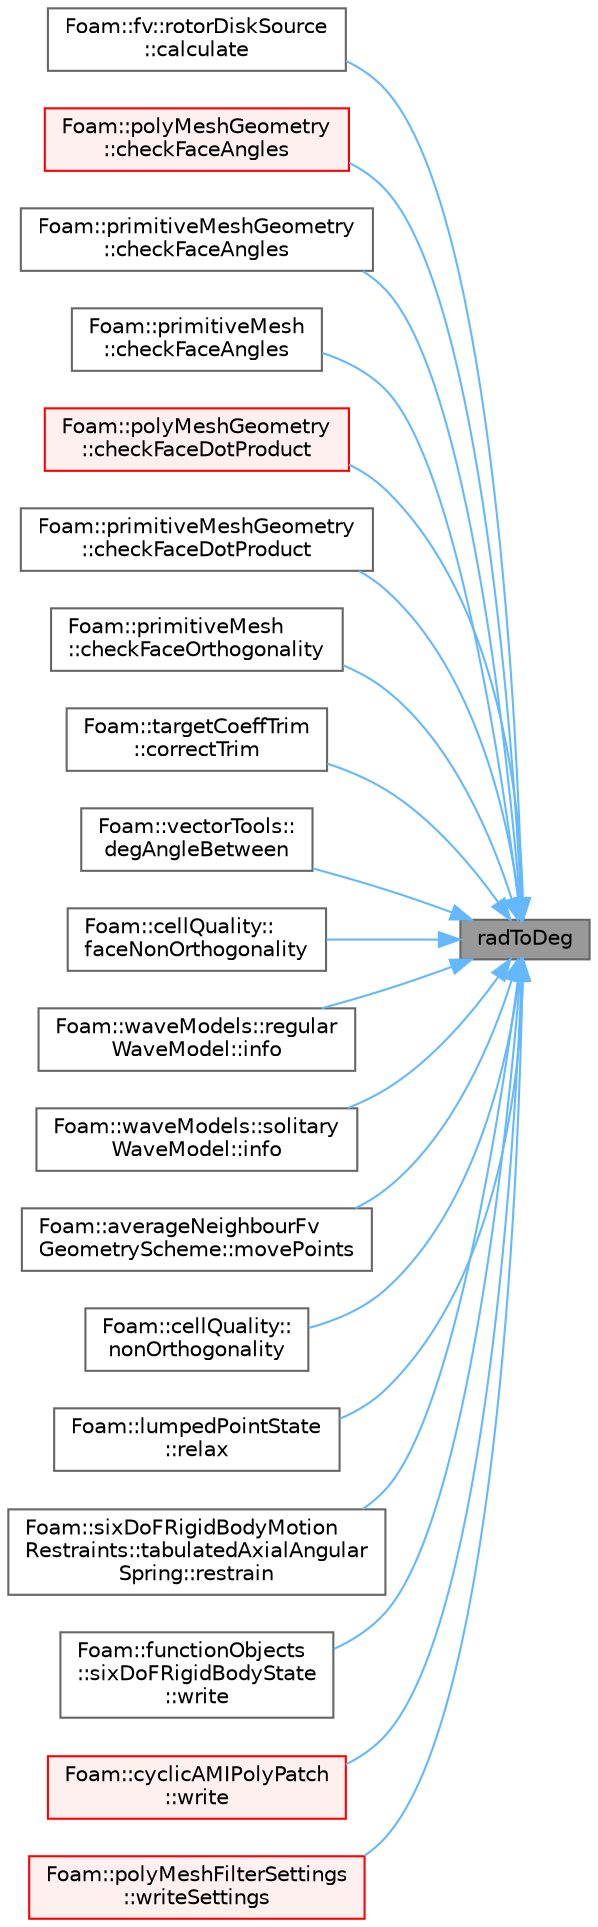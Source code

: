 digraph "radToDeg"
{
 // LATEX_PDF_SIZE
  bgcolor="transparent";
  edge [fontname=Helvetica,fontsize=10,labelfontname=Helvetica,labelfontsize=10];
  node [fontname=Helvetica,fontsize=10,shape=box,height=0.2,width=0.4];
  rankdir="RL";
  Node1 [id="Node000001",label="radToDeg",height=0.2,width=0.4,color="gray40", fillcolor="grey60", style="filled", fontcolor="black",tooltip=" "];
  Node1 -> Node2 [id="edge1_Node000001_Node000002",dir="back",color="steelblue1",style="solid",tooltip=" "];
  Node2 [id="Node000002",label="Foam::fv::rotorDiskSource\l::calculate",height=0.2,width=0.4,color="grey40", fillcolor="white", style="filled",URL="$classFoam_1_1fv_1_1rotorDiskSource.html#a0ef5630c93901e39867160ebad920cd6",tooltip=" "];
  Node1 -> Node3 [id="edge2_Node000001_Node000003",dir="back",color="steelblue1",style="solid",tooltip=" "];
  Node3 [id="Node000003",label="Foam::polyMeshGeometry\l::checkFaceAngles",height=0.2,width=0.4,color="red", fillcolor="#FFF0F0", style="filled",URL="$classFoam_1_1polyMeshGeometry.html#a54a9bc2a85ca197cef7b133c51ec94b4",tooltip=" "];
  Node1 -> Node5 [id="edge3_Node000001_Node000005",dir="back",color="steelblue1",style="solid",tooltip=" "];
  Node5 [id="Node000005",label="Foam::primitiveMeshGeometry\l::checkFaceAngles",height=0.2,width=0.4,color="grey40", fillcolor="white", style="filled",URL="$classFoam_1_1primitiveMeshGeometry.html#a1e53fa2de621f051c1777b67d71e354c",tooltip=" "];
  Node1 -> Node6 [id="edge4_Node000001_Node000006",dir="back",color="steelblue1",style="solid",tooltip=" "];
  Node6 [id="Node000006",label="Foam::primitiveMesh\l::checkFaceAngles",height=0.2,width=0.4,color="grey40", fillcolor="white", style="filled",URL="$classFoam_1_1primitiveMesh.html#a7c84c2f5ca3ec2f1703f5b19adec5096",tooltip=" "];
  Node1 -> Node7 [id="edge5_Node000001_Node000007",dir="back",color="steelblue1",style="solid",tooltip=" "];
  Node7 [id="Node000007",label="Foam::polyMeshGeometry\l::checkFaceDotProduct",height=0.2,width=0.4,color="red", fillcolor="#FFF0F0", style="filled",URL="$classFoam_1_1polyMeshGeometry.html#a5014e575335db939bc66eb2fe32ac48f",tooltip=" "];
  Node1 -> Node8 [id="edge6_Node000001_Node000008",dir="back",color="steelblue1",style="solid",tooltip=" "];
  Node8 [id="Node000008",label="Foam::primitiveMeshGeometry\l::checkFaceDotProduct",height=0.2,width=0.4,color="grey40", fillcolor="white", style="filled",URL="$classFoam_1_1primitiveMeshGeometry.html#abe689b0ea95babc2086677dec53f57f2",tooltip=" "];
  Node1 -> Node9 [id="edge7_Node000001_Node000009",dir="back",color="steelblue1",style="solid",tooltip=" "];
  Node9 [id="Node000009",label="Foam::primitiveMesh\l::checkFaceOrthogonality",height=0.2,width=0.4,color="grey40", fillcolor="white", style="filled",URL="$classFoam_1_1primitiveMesh.html#a0178c6dd85f4f59b812cb200aec5c065",tooltip=" "];
  Node1 -> Node10 [id="edge8_Node000001_Node000010",dir="back",color="steelblue1",style="solid",tooltip=" "];
  Node10 [id="Node000010",label="Foam::targetCoeffTrim\l::correctTrim",height=0.2,width=0.4,color="grey40", fillcolor="white", style="filled",URL="$classFoam_1_1targetCoeffTrim.html#ad37d5953b0d045bbcea4770e36fa384e",tooltip=" "];
  Node1 -> Node11 [id="edge9_Node000001_Node000011",dir="back",color="steelblue1",style="solid",tooltip=" "];
  Node11 [id="Node000011",label="Foam::vectorTools::\ldegAngleBetween",height=0.2,width=0.4,color="grey40", fillcolor="white", style="filled",URL="$namespaceFoam_1_1vectorTools.html#a3805e2486ee2e818f26ba6f20aa1ec15",tooltip=" "];
  Node1 -> Node12 [id="edge10_Node000001_Node000012",dir="back",color="steelblue1",style="solid",tooltip=" "];
  Node12 [id="Node000012",label="Foam::cellQuality::\lfaceNonOrthogonality",height=0.2,width=0.4,color="grey40", fillcolor="white", style="filled",URL="$classFoam_1_1cellQuality.html#a5cfba1efd6f55f84ad986bd3da1f9ac7",tooltip=" "];
  Node1 -> Node13 [id="edge11_Node000001_Node000013",dir="back",color="steelblue1",style="solid",tooltip=" "];
  Node13 [id="Node000013",label="Foam::waveModels::regular\lWaveModel::info",height=0.2,width=0.4,color="grey40", fillcolor="white", style="filled",URL="$classFoam_1_1waveModels_1_1regularWaveModel.html#a89318aa2ab2853dcdc58dc2481f6a2c1",tooltip=" "];
  Node1 -> Node14 [id="edge12_Node000001_Node000014",dir="back",color="steelblue1",style="solid",tooltip=" "];
  Node14 [id="Node000014",label="Foam::waveModels::solitary\lWaveModel::info",height=0.2,width=0.4,color="grey40", fillcolor="white", style="filled",URL="$classFoam_1_1waveModels_1_1solitaryWaveModel.html#a89318aa2ab2853dcdc58dc2481f6a2c1",tooltip=" "];
  Node1 -> Node15 [id="edge13_Node000001_Node000015",dir="back",color="steelblue1",style="solid",tooltip=" "];
  Node15 [id="Node000015",label="Foam::averageNeighbourFv\lGeometryScheme::movePoints",height=0.2,width=0.4,color="grey40", fillcolor="white", style="filled",URL="$classFoam_1_1averageNeighbourFvGeometryScheme.html#a6515a3b20e9603401422337166c347f2",tooltip=" "];
  Node1 -> Node16 [id="edge14_Node000001_Node000016",dir="back",color="steelblue1",style="solid",tooltip=" "];
  Node16 [id="Node000016",label="Foam::cellQuality::\lnonOrthogonality",height=0.2,width=0.4,color="grey40", fillcolor="white", style="filled",URL="$classFoam_1_1cellQuality.html#a08dfbd0c6f94b87d04ae6ef30275bae5",tooltip=" "];
  Node1 -> Node17 [id="edge15_Node000001_Node000017",dir="back",color="steelblue1",style="solid",tooltip=" "];
  Node17 [id="Node000017",label="Foam::lumpedPointState\l::relax",height=0.2,width=0.4,color="grey40", fillcolor="white", style="filled",URL="$classFoam_1_1lumpedPointState.html#a56e5a9d3d36b5e89bd81161cc0507776",tooltip=" "];
  Node1 -> Node18 [id="edge16_Node000001_Node000018",dir="back",color="steelblue1",style="solid",tooltip=" "];
  Node18 [id="Node000018",label="Foam::sixDoFRigidBodyMotion\lRestraints::tabulatedAxialAngular\lSpring::restrain",height=0.2,width=0.4,color="grey40", fillcolor="white", style="filled",URL="$classFoam_1_1sixDoFRigidBodyMotionRestraints_1_1tabulatedAxialAngularSpring.html#a5a33f13a3b2e956e9be8cfaffc87a34b",tooltip=" "];
  Node1 -> Node19 [id="edge17_Node000001_Node000019",dir="back",color="steelblue1",style="solid",tooltip=" "];
  Node19 [id="Node000019",label="Foam::functionObjects\l::sixDoFRigidBodyState\l::write",height=0.2,width=0.4,color="grey40", fillcolor="white", style="filled",URL="$classFoam_1_1functionObjects_1_1sixDoFRigidBodyState.html#ae8f6374e29a250261b3979bbd6e5cb40",tooltip=" "];
  Node1 -> Node20 [id="edge18_Node000001_Node000020",dir="back",color="steelblue1",style="solid",tooltip=" "];
  Node20 [id="Node000020",label="Foam::cyclicAMIPolyPatch\l::write",height=0.2,width=0.4,color="red", fillcolor="#FFF0F0", style="filled",URL="$classFoam_1_1cyclicAMIPolyPatch.html#a293fdfec8bdfbd5c3913ab4c9f3454ff",tooltip=" "];
  Node1 -> Node23 [id="edge19_Node000001_Node000023",dir="back",color="steelblue1",style="solid",tooltip=" "];
  Node23 [id="Node000023",label="Foam::polyMeshFilterSettings\l::writeSettings",height=0.2,width=0.4,color="red", fillcolor="#FFF0F0", style="filled",URL="$classFoam_1_1polyMeshFilterSettings.html#a2a6219ff1676c3caa814d59e9aacedae",tooltip=" "];
}
